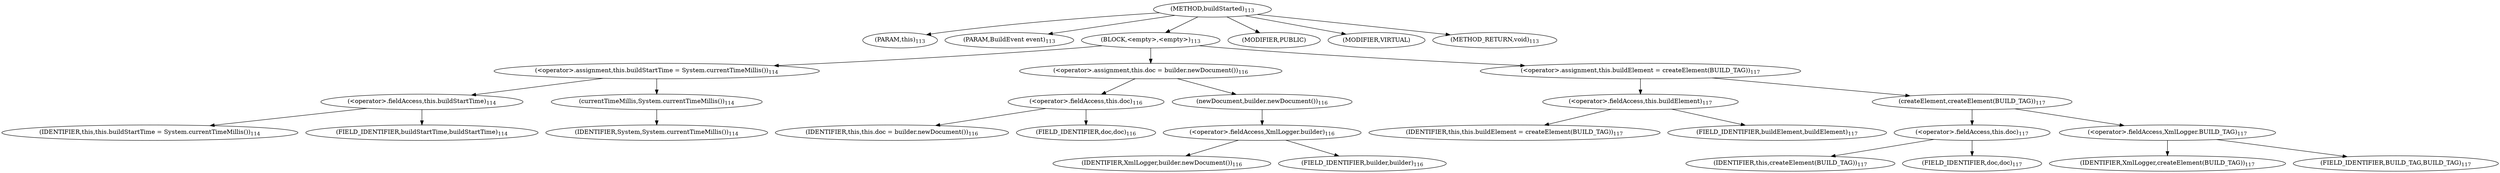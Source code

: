 digraph "buildStarted" {  
"141" [label = <(METHOD,buildStarted)<SUB>113</SUB>> ]
"142" [label = <(PARAM,this)<SUB>113</SUB>> ]
"143" [label = <(PARAM,BuildEvent event)<SUB>113</SUB>> ]
"144" [label = <(BLOCK,&lt;empty&gt;,&lt;empty&gt;)<SUB>113</SUB>> ]
"145" [label = <(&lt;operator&gt;.assignment,this.buildStartTime = System.currentTimeMillis())<SUB>114</SUB>> ]
"146" [label = <(&lt;operator&gt;.fieldAccess,this.buildStartTime)<SUB>114</SUB>> ]
"147" [label = <(IDENTIFIER,this,this.buildStartTime = System.currentTimeMillis())<SUB>114</SUB>> ]
"148" [label = <(FIELD_IDENTIFIER,buildStartTime,buildStartTime)<SUB>114</SUB>> ]
"149" [label = <(currentTimeMillis,System.currentTimeMillis())<SUB>114</SUB>> ]
"150" [label = <(IDENTIFIER,System,System.currentTimeMillis())<SUB>114</SUB>> ]
"151" [label = <(&lt;operator&gt;.assignment,this.doc = builder.newDocument())<SUB>116</SUB>> ]
"152" [label = <(&lt;operator&gt;.fieldAccess,this.doc)<SUB>116</SUB>> ]
"153" [label = <(IDENTIFIER,this,this.doc = builder.newDocument())<SUB>116</SUB>> ]
"154" [label = <(FIELD_IDENTIFIER,doc,doc)<SUB>116</SUB>> ]
"155" [label = <(newDocument,builder.newDocument())<SUB>116</SUB>> ]
"156" [label = <(&lt;operator&gt;.fieldAccess,XmlLogger.builder)<SUB>116</SUB>> ]
"157" [label = <(IDENTIFIER,XmlLogger,builder.newDocument())<SUB>116</SUB>> ]
"158" [label = <(FIELD_IDENTIFIER,builder,builder)<SUB>116</SUB>> ]
"159" [label = <(&lt;operator&gt;.assignment,this.buildElement = createElement(BUILD_TAG))<SUB>117</SUB>> ]
"160" [label = <(&lt;operator&gt;.fieldAccess,this.buildElement)<SUB>117</SUB>> ]
"161" [label = <(IDENTIFIER,this,this.buildElement = createElement(BUILD_TAG))<SUB>117</SUB>> ]
"162" [label = <(FIELD_IDENTIFIER,buildElement,buildElement)<SUB>117</SUB>> ]
"163" [label = <(createElement,createElement(BUILD_TAG))<SUB>117</SUB>> ]
"164" [label = <(&lt;operator&gt;.fieldAccess,this.doc)<SUB>117</SUB>> ]
"165" [label = <(IDENTIFIER,this,createElement(BUILD_TAG))<SUB>117</SUB>> ]
"166" [label = <(FIELD_IDENTIFIER,doc,doc)<SUB>117</SUB>> ]
"167" [label = <(&lt;operator&gt;.fieldAccess,XmlLogger.BUILD_TAG)<SUB>117</SUB>> ]
"168" [label = <(IDENTIFIER,XmlLogger,createElement(BUILD_TAG))<SUB>117</SUB>> ]
"169" [label = <(FIELD_IDENTIFIER,BUILD_TAG,BUILD_TAG)<SUB>117</SUB>> ]
"170" [label = <(MODIFIER,PUBLIC)> ]
"171" [label = <(MODIFIER,VIRTUAL)> ]
"172" [label = <(METHOD_RETURN,void)<SUB>113</SUB>> ]
  "141" -> "142" 
  "141" -> "143" 
  "141" -> "144" 
  "141" -> "170" 
  "141" -> "171" 
  "141" -> "172" 
  "144" -> "145" 
  "144" -> "151" 
  "144" -> "159" 
  "145" -> "146" 
  "145" -> "149" 
  "146" -> "147" 
  "146" -> "148" 
  "149" -> "150" 
  "151" -> "152" 
  "151" -> "155" 
  "152" -> "153" 
  "152" -> "154" 
  "155" -> "156" 
  "156" -> "157" 
  "156" -> "158" 
  "159" -> "160" 
  "159" -> "163" 
  "160" -> "161" 
  "160" -> "162" 
  "163" -> "164" 
  "163" -> "167" 
  "164" -> "165" 
  "164" -> "166" 
  "167" -> "168" 
  "167" -> "169" 
}
